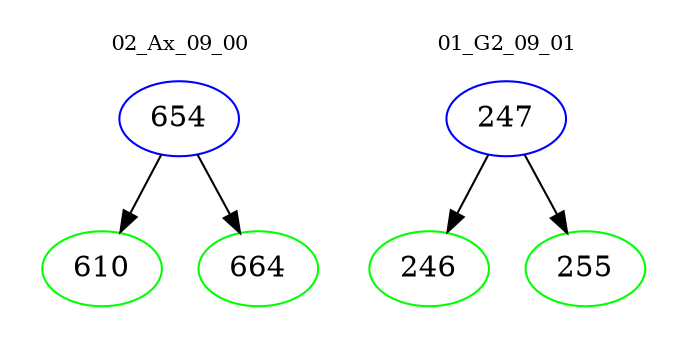 digraph{
subgraph cluster_0 {
color = white
label = "02_Ax_09_00";
fontsize=10;
T0_654 [label="654", color="blue"]
T0_654 -> T0_610 [color="black"]
T0_610 [label="610", color="green"]
T0_654 -> T0_664 [color="black"]
T0_664 [label="664", color="green"]
}
subgraph cluster_1 {
color = white
label = "01_G2_09_01";
fontsize=10;
T1_247 [label="247", color="blue"]
T1_247 -> T1_246 [color="black"]
T1_246 [label="246", color="green"]
T1_247 -> T1_255 [color="black"]
T1_255 [label="255", color="green"]
}
}

